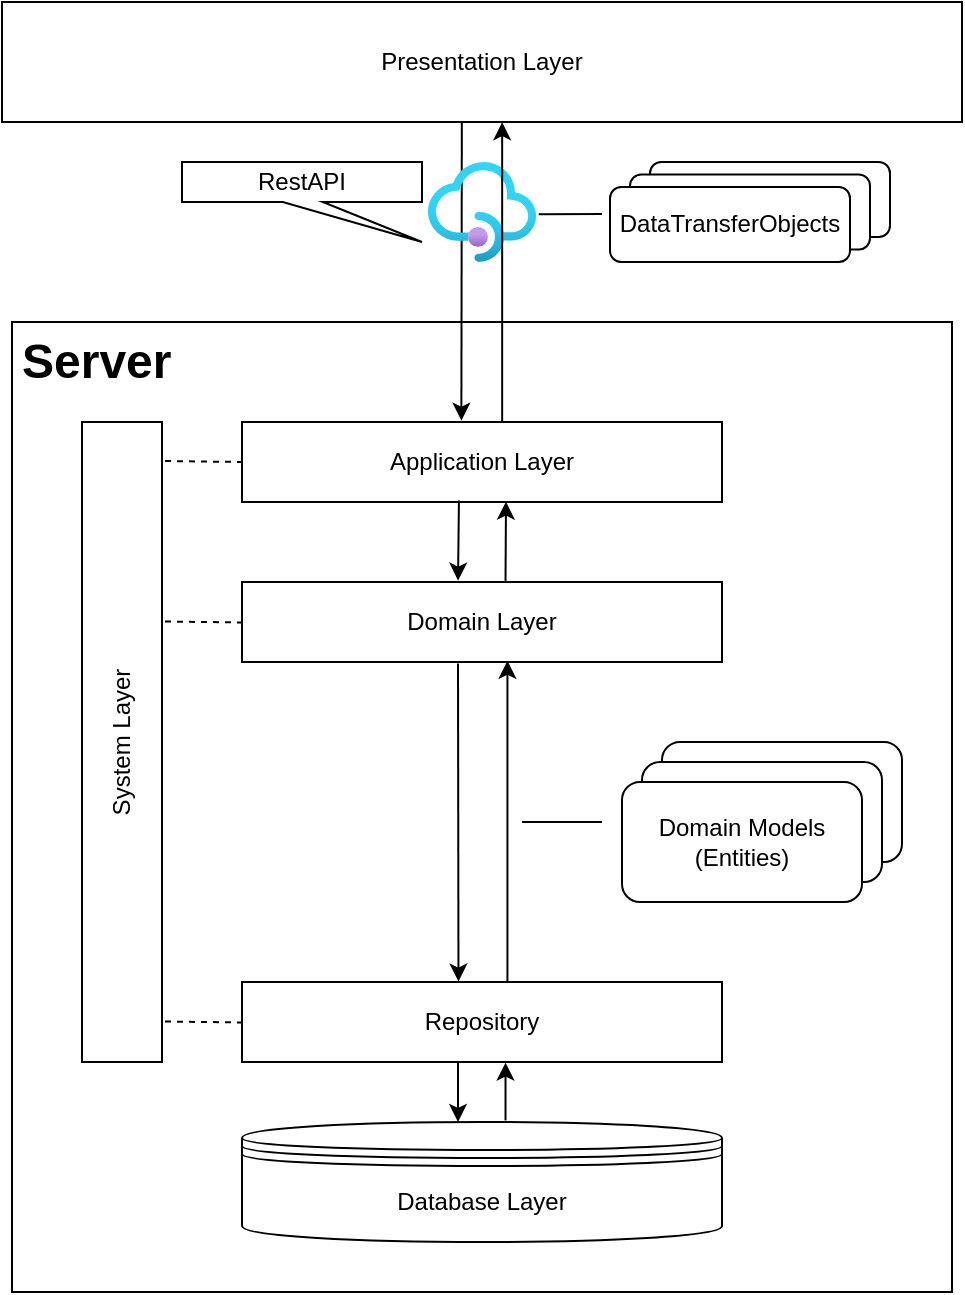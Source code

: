<mxfile version="15.5.4" type="embed"><diagram id="prtHgNgQTEPvFCAcTncT" name="Page-1"><mxGraphModel dx="503" dy="445" grid="1" gridSize="10" guides="1" tooltips="1" connect="1" arrows="1" fold="1" page="1" pageScale="1" pageWidth="827" pageHeight="1169" math="0" shadow="0"><root><mxCell id="0"/><mxCell id="1" parent="0"/><mxCell id="JueiXMyOsdPKKaQyJxm5-7" value="" style="rounded=0;whiteSpace=wrap;html=1;" parent="1" vertex="1"><mxGeometry x="45" y="200" width="470" height="485" as="geometry"/></mxCell><mxCell id="4CITVCLZi9hp-nYslMRe-1" value="Domain Layer" style="rounded=0;whiteSpace=wrap;html=1;" parent="1" vertex="1"><mxGeometry x="160" y="330" width="240" height="40" as="geometry"/></mxCell><mxCell id="4CITVCLZi9hp-nYslMRe-2" value="Repository" style="rounded=0;whiteSpace=wrap;html=1;" parent="1" vertex="1"><mxGeometry x="160" y="530" width="240" height="40" as="geometry"/></mxCell><mxCell id="4CITVCLZi9hp-nYslMRe-3" value="" style="endArrow=classic;html=1;rounded=0;entryX=0.553;entryY=0.985;entryDx=0;entryDy=0;exitX=0.553;exitY=0;exitDx=0;exitDy=0;entryPerimeter=0;exitPerimeter=0;" parent="1" source="4CITVCLZi9hp-nYslMRe-2" target="4CITVCLZi9hp-nYslMRe-1" edge="1"><mxGeometry width="50" height="50" relative="1" as="geometry"><mxPoint x="300" y="480" as="sourcePoint"/><mxPoint x="350" y="430" as="targetPoint"/></mxGeometry></mxCell><mxCell id="4CITVCLZi9hp-nYslMRe-4" value="" style="endArrow=classic;html=1;rounded=0;exitX=0.45;exitY=1.018;exitDx=0;exitDy=0;entryX=0.451;entryY=-0.005;entryDx=0;entryDy=0;entryPerimeter=0;exitPerimeter=0;" parent="1" source="4CITVCLZi9hp-nYslMRe-1" target="4CITVCLZi9hp-nYslMRe-2" edge="1"><mxGeometry width="50" height="50" relative="1" as="geometry"><mxPoint x="340" y="480" as="sourcePoint"/><mxPoint x="390" y="430" as="targetPoint"/></mxGeometry></mxCell><mxCell id="4CITVCLZi9hp-nYslMRe-10" value="" style="endArrow=none;html=1;rounded=0;" parent="1" edge="1"><mxGeometry width="50" height="50" relative="1" as="geometry"><mxPoint x="300" y="450" as="sourcePoint"/><mxPoint x="340" y="450" as="targetPoint"/></mxGeometry></mxCell><mxCell id="4CITVCLZi9hp-nYslMRe-13" value="" style="group" parent="1" vertex="1" connectable="0"><mxGeometry x="350" y="410" width="140" height="80" as="geometry"/></mxCell><mxCell id="4CITVCLZi9hp-nYslMRe-7" value="" style="rounded=1;whiteSpace=wrap;html=1;" parent="4CITVCLZi9hp-nYslMRe-13" vertex="1"><mxGeometry x="20" width="120" height="60" as="geometry"/></mxCell><mxCell id="4CITVCLZi9hp-nYslMRe-8" value="" style="rounded=1;whiteSpace=wrap;html=1;" parent="4CITVCLZi9hp-nYslMRe-13" vertex="1"><mxGeometry x="10" y="10" width="120" height="60" as="geometry"/></mxCell><mxCell id="4CITVCLZi9hp-nYslMRe-9" value="Domain Models (Entities)" style="rounded=1;whiteSpace=wrap;html=1;" parent="4CITVCLZi9hp-nYslMRe-13" vertex="1"><mxGeometry y="20" width="120" height="60" as="geometry"/></mxCell><mxCell id="4CITVCLZi9hp-nYslMRe-17" value="System Layer" style="rounded=0;whiteSpace=wrap;html=1;verticalAlign=middle;horizontal=0;" parent="1" vertex="1"><mxGeometry x="80" y="250" width="40" height="320" as="geometry"/></mxCell><mxCell id="4CITVCLZi9hp-nYslMRe-18" value="Application Layer" style="rounded=0;whiteSpace=wrap;html=1;" parent="1" vertex="1"><mxGeometry x="160" y="250" width="240" height="40" as="geometry"/></mxCell><mxCell id="4CITVCLZi9hp-nYslMRe-19" value="" style="endArrow=classic;html=1;rounded=0;exitX=0.452;exitY=0.982;exitDx=0;exitDy=0;exitPerimeter=0;entryX=0.45;entryY=-0.017;entryDx=0;entryDy=0;entryPerimeter=0;" parent="1" source="4CITVCLZi9hp-nYslMRe-18" target="4CITVCLZi9hp-nYslMRe-1" edge="1"><mxGeometry width="50" height="50" relative="1" as="geometry"><mxPoint x="340" y="400" as="sourcePoint"/><mxPoint x="390" y="350" as="targetPoint"/></mxGeometry></mxCell><mxCell id="4CITVCLZi9hp-nYslMRe-20" value="" style="endArrow=classic;html=1;rounded=0;exitX=0.549;exitY=-0.014;exitDx=0;exitDy=0;exitPerimeter=0;entryX=0.55;entryY=0.996;entryDx=0;entryDy=0;entryPerimeter=0;" parent="1" source="4CITVCLZi9hp-nYslMRe-1" target="4CITVCLZi9hp-nYslMRe-18" edge="1"><mxGeometry width="50" height="50" relative="1" as="geometry"><mxPoint x="340" y="400" as="sourcePoint"/><mxPoint x="390" y="350" as="targetPoint"/></mxGeometry></mxCell><mxCell id="4CITVCLZi9hp-nYslMRe-23" value="" style="endArrow=none;dashed=1;html=1;rounded=0;exitX=1.038;exitY=0.061;exitDx=0;exitDy=0;exitPerimeter=0;" parent="1" source="4CITVCLZi9hp-nYslMRe-17" edge="1"><mxGeometry width="50" height="50" relative="1" as="geometry"><mxPoint x="120" y="320" as="sourcePoint"/><mxPoint x="160" y="270" as="targetPoint"/></mxGeometry></mxCell><mxCell id="4CITVCLZi9hp-nYslMRe-24" value="" style="endArrow=none;dashed=1;html=1;rounded=0;exitX=1.038;exitY=0.061;exitDx=0;exitDy=0;exitPerimeter=0;" parent="1" edge="1"><mxGeometry width="50" height="50" relative="1" as="geometry"><mxPoint x="121.52" y="349.76" as="sourcePoint"/><mxPoint x="160" y="350.24" as="targetPoint"/></mxGeometry></mxCell><mxCell id="4CITVCLZi9hp-nYslMRe-25" value="" style="endArrow=none;dashed=1;html=1;rounded=0;exitX=1.038;exitY=0.061;exitDx=0;exitDy=0;exitPerimeter=0;" parent="1" edge="1"><mxGeometry width="50" height="50" relative="1" as="geometry"><mxPoint x="121.52" y="549.76" as="sourcePoint"/><mxPoint x="160" y="550.24" as="targetPoint"/></mxGeometry></mxCell><mxCell id="4CITVCLZi9hp-nYslMRe-27" value="Database Layer" style="shape=datastore;whiteSpace=wrap;html=1;" parent="1" vertex="1"><mxGeometry x="160" y="600" width="240" height="60" as="geometry"/></mxCell><mxCell id="4CITVCLZi9hp-nYslMRe-28" value="" style="endArrow=classic;html=1;rounded=0;entryX=0.549;entryY=1.008;entryDx=0;entryDy=0;entryPerimeter=0;exitX=0.549;exitY=-0.013;exitDx=0;exitDy=0;exitPerimeter=0;" parent="1" source="4CITVCLZi9hp-nYslMRe-27" target="4CITVCLZi9hp-nYslMRe-2" edge="1"><mxGeometry width="50" height="50" relative="1" as="geometry"><mxPoint x="270" y="598" as="sourcePoint"/><mxPoint x="270" y="580" as="targetPoint"/></mxGeometry></mxCell><mxCell id="4CITVCLZi9hp-nYslMRe-29" value="" style="endArrow=classic;html=1;rounded=0;exitX=0.45;exitY=1;exitDx=0;exitDy=0;exitPerimeter=0;entryX=0.45;entryY=0;entryDx=0;entryDy=0;entryPerimeter=0;" parent="1" source="4CITVCLZi9hp-nYslMRe-2" target="4CITVCLZi9hp-nYslMRe-27" edge="1"><mxGeometry width="50" height="50" relative="1" as="geometry"><mxPoint x="300" y="600" as="sourcePoint"/><mxPoint x="350" y="550" as="targetPoint"/></mxGeometry></mxCell><mxCell id="4CITVCLZi9hp-nYslMRe-31" value="Presentation Layer" style="rounded=0;whiteSpace=wrap;html=1;" parent="1" vertex="1"><mxGeometry x="40" y="40" width="480" height="60" as="geometry"/></mxCell><mxCell id="4CITVCLZi9hp-nYslMRe-34" value="" style="endArrow=classic;html=1;rounded=0;exitX=0.479;exitY=1.008;exitDx=0;exitDy=0;exitPerimeter=0;entryX=0.457;entryY=-0.017;entryDx=0;entryDy=0;entryPerimeter=0;" parent="1" source="4CITVCLZi9hp-nYslMRe-31" target="4CITVCLZi9hp-nYslMRe-18" edge="1"><mxGeometry width="50" height="50" relative="1" as="geometry"><mxPoint x="360" y="200" as="sourcePoint"/><mxPoint x="410" y="150" as="targetPoint"/></mxGeometry></mxCell><mxCell id="4CITVCLZi9hp-nYslMRe-33" value="" style="aspect=fixed;html=1;points=[];align=center;image;fontSize=12;image=img/lib/azure2/app_services/API_Management_Services.svg;" parent="1" vertex="1"><mxGeometry x="252.92" y="120" width="54.16" height="50" as="geometry"/></mxCell><mxCell id="JueiXMyOsdPKKaQyJxm5-1" value="" style="endArrow=classic;html=1;rounded=0;exitX=0.542;exitY=-0.011;exitDx=0;exitDy=0;exitPerimeter=0;entryX=0.521;entryY=1.002;entryDx=0;entryDy=0;entryPerimeter=0;" parent="1" source="4CITVCLZi9hp-nYslMRe-18" target="4CITVCLZi9hp-nYslMRe-31" edge="1"><mxGeometry width="50" height="50" relative="1" as="geometry"><mxPoint x="320" y="160" as="sourcePoint"/><mxPoint x="370" y="110" as="targetPoint"/></mxGeometry></mxCell><mxCell id="JueiXMyOsdPKKaQyJxm5-2" value="" style="group" parent="1" vertex="1" connectable="0"><mxGeometry x="344" y="120" width="140" height="50" as="geometry"/></mxCell><mxCell id="JueiXMyOsdPKKaQyJxm5-3" value="" style="rounded=1;whiteSpace=wrap;html=1;" parent="JueiXMyOsdPKKaQyJxm5-2" vertex="1"><mxGeometry x="20" width="120" height="37.5" as="geometry"/></mxCell><mxCell id="JueiXMyOsdPKKaQyJxm5-4" value="" style="rounded=1;whiteSpace=wrap;html=1;" parent="JueiXMyOsdPKKaQyJxm5-2" vertex="1"><mxGeometry x="10" y="6.25" width="120" height="37.5" as="geometry"/></mxCell><mxCell id="JueiXMyOsdPKKaQyJxm5-5" value="DataTransferObjects" style="rounded=1;whiteSpace=wrap;html=1;" parent="JueiXMyOsdPKKaQyJxm5-2" vertex="1"><mxGeometry y="12.5" width="120" height="37.5" as="geometry"/></mxCell><mxCell id="JueiXMyOsdPKKaQyJxm5-6" value="" style="endArrow=none;html=1;rounded=0;exitX=1.024;exitY=0.523;exitDx=0;exitDy=0;exitPerimeter=0;" parent="1" source="4CITVCLZi9hp-nYslMRe-33" edge="1"><mxGeometry width="50" height="50" relative="1" as="geometry"><mxPoint x="280" y="200" as="sourcePoint"/><mxPoint x="340" y="146" as="targetPoint"/></mxGeometry></mxCell><mxCell id="JueiXMyOsdPKKaQyJxm5-8" value="&lt;h1&gt;Server&lt;/h1&gt;" style="text;html=1;strokeColor=none;fillColor=none;spacing=5;spacingTop=-20;whiteSpace=wrap;overflow=hidden;rounded=0;" parent="1" vertex="1"><mxGeometry x="45" y="200" width="120" height="40" as="geometry"/></mxCell><mxCell id="2" value="RestAPI" style="shape=callout;whiteSpace=wrap;html=1;perimeter=calloutPerimeter;size=20;position=0.42;position2=1;base=20;" parent="1" vertex="1"><mxGeometry x="130" y="120" width="120" height="40" as="geometry"/></mxCell></root></mxGraphModel></diagram></mxfile>